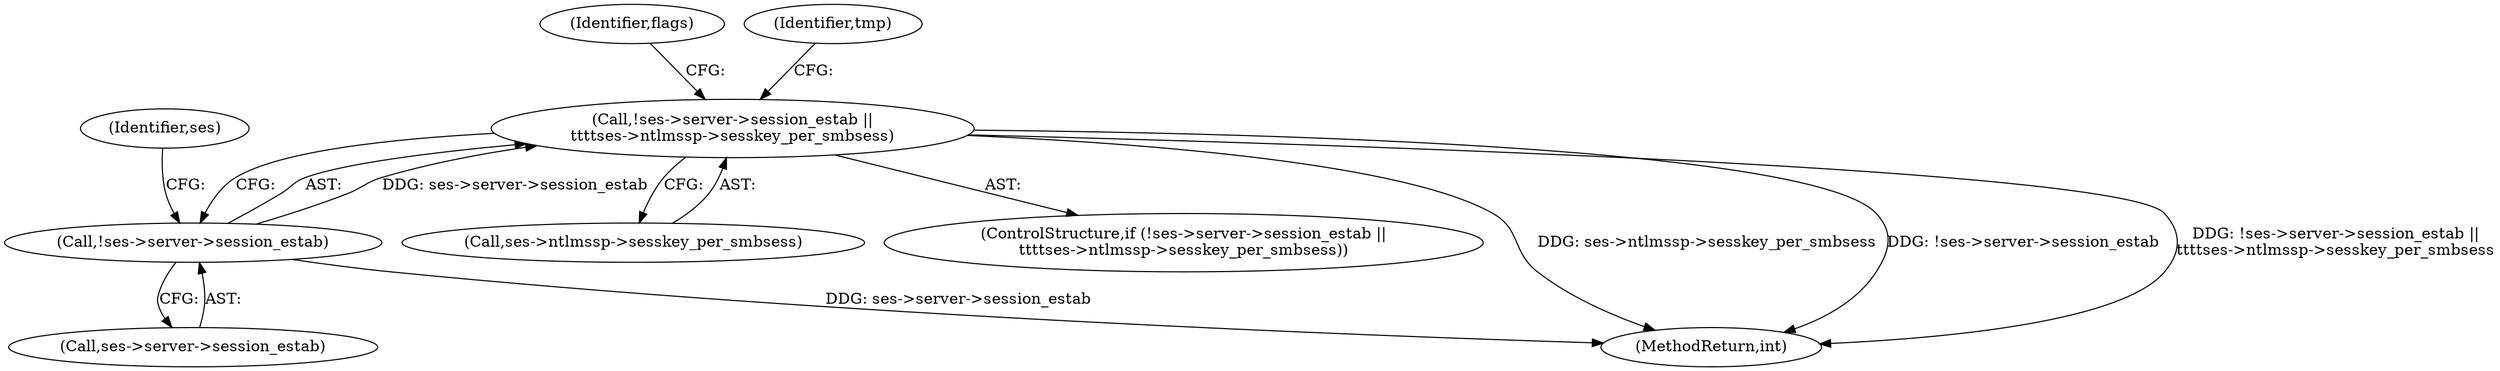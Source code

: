 digraph "1_linux_cabfb3680f78981d26c078a26e5c748531257ebb@del" {
"1000180" [label="(Call,!ses->server->session_estab ||\n\t\t\t\tses->ntlmssp->sesskey_per_smbsess)"];
"1000181" [label="(Call,!ses->server->session_estab)"];
"1000187" [label="(Call,ses->ntlmssp->sesskey_per_smbsess)"];
"1000193" [label="(Identifier,flags)"];
"1000189" [label="(Identifier,ses)"];
"1000179" [label="(ControlStructure,if (!ses->server->session_estab ||\n\t\t\t\tses->ntlmssp->sesskey_per_smbsess))"];
"1000180" [label="(Call,!ses->server->session_estab ||\n\t\t\t\tses->ntlmssp->sesskey_per_smbsess)"];
"1000181" [label="(Call,!ses->server->session_estab)"];
"1000606" [label="(MethodReturn,int)"];
"1000182" [label="(Call,ses->server->session_estab)"];
"1000196" [label="(Identifier,tmp)"];
"1000180" -> "1000179"  [label="AST: "];
"1000180" -> "1000181"  [label="CFG: "];
"1000180" -> "1000187"  [label="CFG: "];
"1000181" -> "1000180"  [label="AST: "];
"1000187" -> "1000180"  [label="AST: "];
"1000193" -> "1000180"  [label="CFG: "];
"1000196" -> "1000180"  [label="CFG: "];
"1000180" -> "1000606"  [label="DDG: ses->ntlmssp->sesskey_per_smbsess"];
"1000180" -> "1000606"  [label="DDG: !ses->server->session_estab"];
"1000180" -> "1000606"  [label="DDG: !ses->server->session_estab ||\n\t\t\t\tses->ntlmssp->sesskey_per_smbsess"];
"1000181" -> "1000180"  [label="DDG: ses->server->session_estab"];
"1000181" -> "1000182"  [label="CFG: "];
"1000182" -> "1000181"  [label="AST: "];
"1000189" -> "1000181"  [label="CFG: "];
"1000181" -> "1000606"  [label="DDG: ses->server->session_estab"];
}
